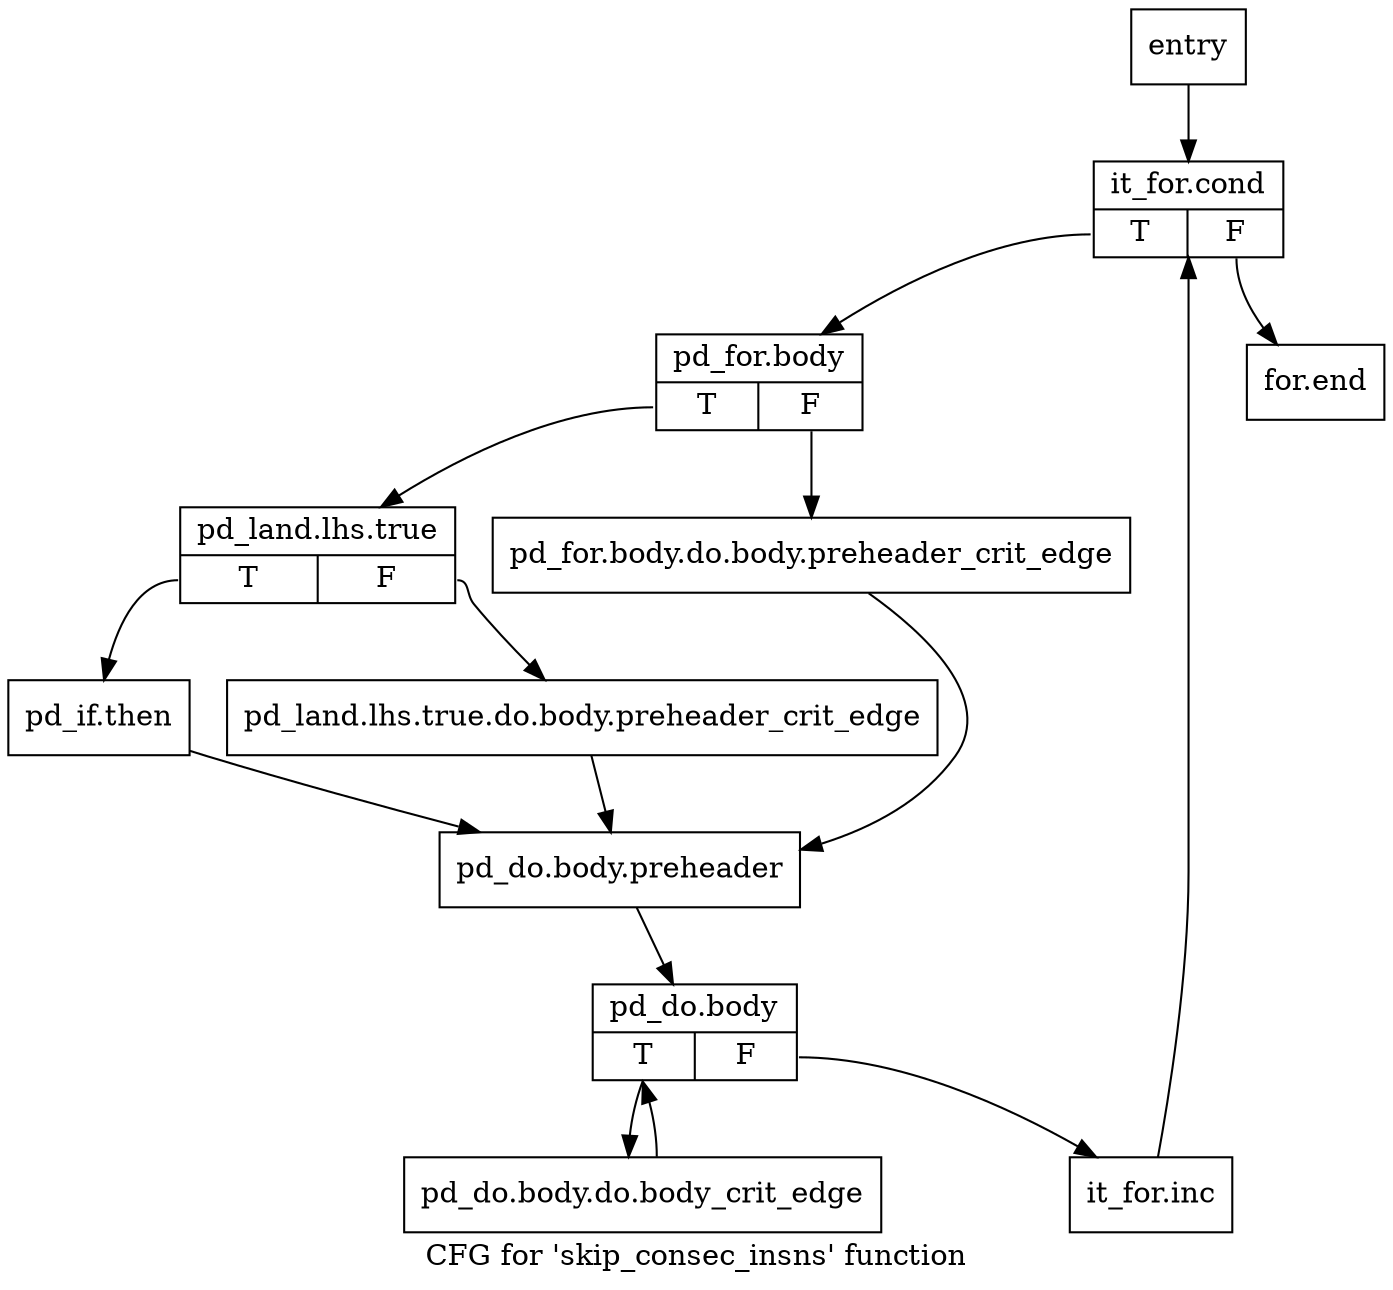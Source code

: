digraph "CFG for 'skip_consec_insns' function" {
	label="CFG for 'skip_consec_insns' function";

	Node0x8061de0 [shape=record,label="{entry}"];
	Node0x8061de0 -> Node0x8061e30;
	Node0x8061e30 [shape=record,label="{it_for.cond|{<s0>T|<s1>F}}"];
	Node0x8061e30:s0 -> Node0x8061e80;
	Node0x8061e30:s1 -> Node0x8062150;
	Node0x8061e80 [shape=record,label="{pd_for.body|{<s0>T|<s1>F}}"];
	Node0x8061e80:s0 -> Node0x8061f20;
	Node0x8061e80:s1 -> Node0x8061ed0;
	Node0x8061ed0 [shape=record,label="{pd_for.body.do.body.preheader_crit_edge}"];
	Node0x8061ed0 -> Node0x8062010;
	Node0x8061f20 [shape=record,label="{pd_land.lhs.true|{<s0>T|<s1>F}}"];
	Node0x8061f20:s0 -> Node0x8061fc0;
	Node0x8061f20:s1 -> Node0x8061f70;
	Node0x8061f70 [shape=record,label="{pd_land.lhs.true.do.body.preheader_crit_edge}"];
	Node0x8061f70 -> Node0x8062010;
	Node0x8061fc0 [shape=record,label="{pd_if.then}"];
	Node0x8061fc0 -> Node0x8062010;
	Node0x8062010 [shape=record,label="{pd_do.body.preheader}"];
	Node0x8062010 -> Node0x8062060;
	Node0x8062060 [shape=record,label="{pd_do.body|{<s0>T|<s1>F}}"];
	Node0x8062060:s0 -> Node0x80620b0;
	Node0x8062060:s1 -> Node0x8062100;
	Node0x80620b0 [shape=record,label="{pd_do.body.do.body_crit_edge}"];
	Node0x80620b0 -> Node0x8062060;
	Node0x8062100 [shape=record,label="{it_for.inc}"];
	Node0x8062100 -> Node0x8061e30;
	Node0x8062150 [shape=record,label="{for.end}"];
}
